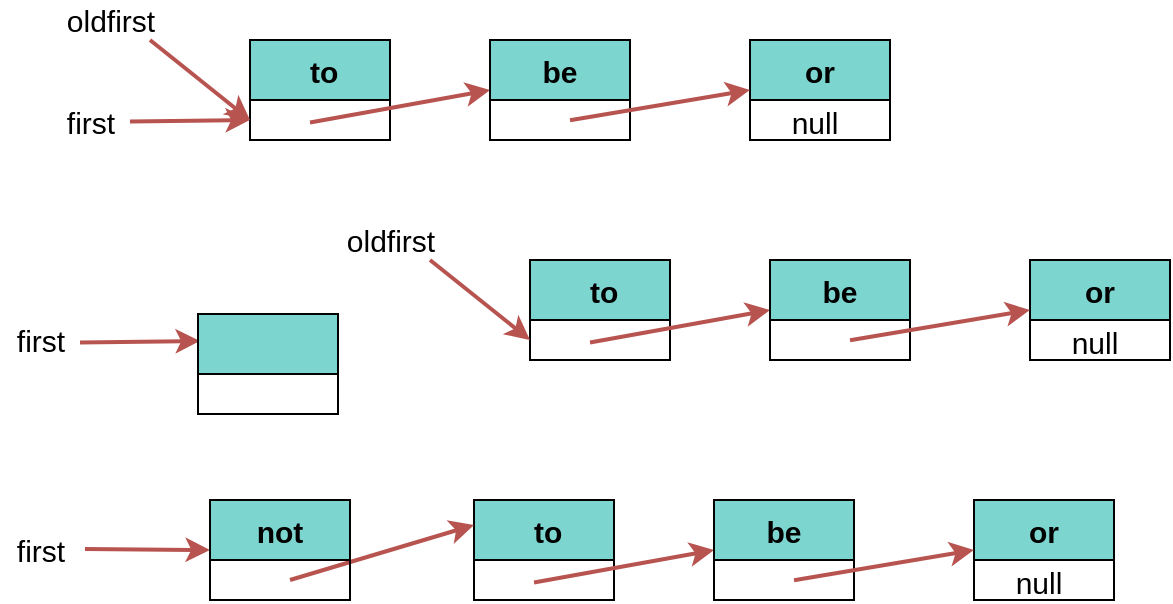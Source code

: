 <mxfile>
    <diagram id="QPALop0nL6Ty0_u11_fc" name="第 1 页">
        <mxGraphModel dx="973" dy="499" grid="1" gridSize="10" guides="1" tooltips="1" connect="1" arrows="1" fold="1" page="1" pageScale="1" pageWidth="1169" pageHeight="827" math="0" shadow="0">
            <root>
                <mxCell id="0"/>
                <mxCell id="1" parent="0"/>
                <mxCell id="3" value=" to" style="swimlane;fillColor=#7cd6cf;fontColor=#000000;startSize=30;fontSize=15;" vertex="1" parent="1">
                    <mxGeometry x="200" y="120" width="70" height="50" as="geometry"/>
                </mxCell>
                <mxCell id="12" value="" style="endArrow=classic;html=1;fontSize=15;fontColor=#000000;gradientColor=#ea6b66;fillColor=#f8cecc;strokeColor=#b85450;strokeWidth=2;entryX=0;entryY=0.5;entryDx=0;entryDy=0;" edge="1" parent="3" target="4">
                    <mxGeometry width="50" height="50" relative="1" as="geometry">
                        <mxPoint x="30" y="41.25" as="sourcePoint"/>
                        <mxPoint x="90" y="40.5" as="targetPoint"/>
                    </mxGeometry>
                </mxCell>
                <mxCell id="4" value="be" style="swimlane;fillColor=#7cd6cf;fontColor=#000000;startSize=30;fontSize=15;" vertex="1" parent="1">
                    <mxGeometry x="320" y="120" width="70" height="50" as="geometry"/>
                </mxCell>
                <mxCell id="5" value="or" style="swimlane;fillColor=#7cd6cf;fontColor=#000000;startSize=30;fontSize=15;" vertex="1" parent="1">
                    <mxGeometry x="450" y="120" width="70" height="50" as="geometry"/>
                </mxCell>
                <mxCell id="6" value="null" style="text;html=1;align=center;verticalAlign=middle;resizable=0;points=[];autosize=1;fontSize=15;fontColor=#000000;" vertex="1" parent="1">
                    <mxGeometry x="462" y="151" width="40" height="20" as="geometry"/>
                </mxCell>
                <mxCell id="7" value="first" style="text;html=1;align=center;verticalAlign=middle;resizable=0;points=[];autosize=1;fontSize=15;fontColor=#000000;" vertex="1" parent="1">
                    <mxGeometry x="100" y="151" width="40" height="20" as="geometry"/>
                </mxCell>
                <mxCell id="8" value="oldfirst" style="text;html=1;align=center;verticalAlign=middle;resizable=0;points=[];autosize=1;fontSize=15;fontColor=#000000;" vertex="1" parent="1">
                    <mxGeometry x="100" y="100" width="60" height="20" as="geometry"/>
                </mxCell>
                <mxCell id="9" value="" style="endArrow=classic;html=1;fontSize=15;fontColor=#000000;gradientColor=#ea6b66;fillColor=#f8cecc;strokeColor=#b85450;strokeWidth=2;" edge="1" parent="1" source="7">
                    <mxGeometry width="50" height="50" relative="1" as="geometry">
                        <mxPoint x="140" y="160" as="sourcePoint"/>
                        <mxPoint x="200" y="160" as="targetPoint"/>
                    </mxGeometry>
                </mxCell>
                <mxCell id="11" value="" style="endArrow=classic;html=1;fontSize=15;fontColor=#000000;gradientColor=#ea6b66;fillColor=#f8cecc;strokeColor=#b85450;strokeWidth=2;" edge="1" parent="1">
                    <mxGeometry width="50" height="50" relative="1" as="geometry">
                        <mxPoint x="150" y="120" as="sourcePoint"/>
                        <mxPoint x="200" y="160" as="targetPoint"/>
                    </mxGeometry>
                </mxCell>
                <mxCell id="13" value="" style="endArrow=classic;html=1;fontSize=15;fontColor=#000000;gradientColor=#ea6b66;fillColor=#f8cecc;strokeColor=#b85450;strokeWidth=2;entryX=0;entryY=0.5;entryDx=0;entryDy=0;" edge="1" parent="1" target="5">
                    <mxGeometry width="50" height="50" relative="1" as="geometry">
                        <mxPoint x="360" y="160.13" as="sourcePoint"/>
                        <mxPoint x="450" y="143.88" as="targetPoint"/>
                    </mxGeometry>
                </mxCell>
                <mxCell id="14" value=" to" style="swimlane;fillColor=#7cd6cf;fontColor=#000000;startSize=30;fontSize=15;" vertex="1" parent="1">
                    <mxGeometry x="340" y="230" width="70" height="50" as="geometry"/>
                </mxCell>
                <mxCell id="15" value="" style="endArrow=classic;html=1;fontSize=15;fontColor=#000000;gradientColor=#ea6b66;fillColor=#f8cecc;strokeColor=#b85450;strokeWidth=2;entryX=0;entryY=0.5;entryDx=0;entryDy=0;" edge="1" parent="14" target="16">
                    <mxGeometry width="50" height="50" relative="1" as="geometry">
                        <mxPoint x="30" y="41.25" as="sourcePoint"/>
                        <mxPoint x="90" y="40.5" as="targetPoint"/>
                    </mxGeometry>
                </mxCell>
                <mxCell id="16" value="be" style="swimlane;fillColor=#7cd6cf;fontColor=#000000;startSize=30;fontSize=15;" vertex="1" parent="1">
                    <mxGeometry x="460" y="230" width="70" height="50" as="geometry"/>
                </mxCell>
                <mxCell id="17" value="or" style="swimlane;fillColor=#7cd6cf;fontColor=#000000;startSize=30;fontSize=15;" vertex="1" parent="1">
                    <mxGeometry x="590" y="230" width="70" height="50" as="geometry"/>
                </mxCell>
                <mxCell id="18" value="null" style="text;html=1;align=center;verticalAlign=middle;resizable=0;points=[];autosize=1;fontSize=15;fontColor=#000000;" vertex="1" parent="1">
                    <mxGeometry x="602" y="261" width="40" height="20" as="geometry"/>
                </mxCell>
                <mxCell id="19" value="first" style="text;html=1;align=center;verticalAlign=middle;resizable=0;points=[];autosize=1;fontSize=15;fontColor=#000000;" vertex="1" parent="1">
                    <mxGeometry x="75" y="260" width="40" height="20" as="geometry"/>
                </mxCell>
                <mxCell id="20" value="oldfirst" style="text;html=1;align=center;verticalAlign=middle;resizable=0;points=[];autosize=1;fontSize=15;fontColor=#000000;" vertex="1" parent="1">
                    <mxGeometry x="240" y="210" width="60" height="20" as="geometry"/>
                </mxCell>
                <mxCell id="22" value="" style="endArrow=classic;html=1;fontSize=15;fontColor=#000000;gradientColor=#ea6b66;fillColor=#f8cecc;strokeColor=#b85450;strokeWidth=2;" edge="1" parent="1">
                    <mxGeometry width="50" height="50" relative="1" as="geometry">
                        <mxPoint x="290" y="230" as="sourcePoint"/>
                        <mxPoint x="340" y="270" as="targetPoint"/>
                    </mxGeometry>
                </mxCell>
                <mxCell id="23" value="" style="endArrow=classic;html=1;fontSize=15;fontColor=#000000;gradientColor=#ea6b66;fillColor=#f8cecc;strokeColor=#b85450;strokeWidth=2;entryX=0;entryY=0.5;entryDx=0;entryDy=0;" edge="1" parent="1" target="17">
                    <mxGeometry width="50" height="50" relative="1" as="geometry">
                        <mxPoint x="500" y="270.13" as="sourcePoint"/>
                        <mxPoint x="590" y="253.88" as="targetPoint"/>
                    </mxGeometry>
                </mxCell>
                <mxCell id="24" value="" style="endArrow=classic;html=1;fontSize=15;fontColor=#000000;gradientColor=#ea6b66;fillColor=#f8cecc;strokeColor=#b85450;strokeWidth=2;" edge="1" parent="1">
                    <mxGeometry width="50" height="50" relative="1" as="geometry">
                        <mxPoint x="115" y="271.25" as="sourcePoint"/>
                        <mxPoint x="175" y="270.5" as="targetPoint"/>
                    </mxGeometry>
                </mxCell>
                <mxCell id="25" value="" style="swimlane;fillColor=#7cd6cf;fontColor=#000000;startSize=30;fontSize=15;" vertex="1" parent="1">
                    <mxGeometry x="174" y="257" width="70" height="50" as="geometry"/>
                </mxCell>
                <mxCell id="27" value=" to" style="swimlane;fillColor=#7cd6cf;fontColor=#000000;startSize=30;fontSize=15;" vertex="1" parent="1">
                    <mxGeometry x="312" y="350" width="70" height="50" as="geometry"/>
                </mxCell>
                <mxCell id="28" value="" style="endArrow=classic;html=1;fontSize=15;fontColor=#000000;gradientColor=#ea6b66;fillColor=#f8cecc;strokeColor=#b85450;strokeWidth=2;entryX=0;entryY=0.5;entryDx=0;entryDy=0;" edge="1" parent="27" target="29">
                    <mxGeometry width="50" height="50" relative="1" as="geometry">
                        <mxPoint x="30" y="41.25" as="sourcePoint"/>
                        <mxPoint x="90" y="40.5" as="targetPoint"/>
                    </mxGeometry>
                </mxCell>
                <mxCell id="29" value="be" style="swimlane;fillColor=#7cd6cf;fontColor=#000000;startSize=30;fontSize=15;" vertex="1" parent="1">
                    <mxGeometry x="432" y="350" width="70" height="50" as="geometry"/>
                </mxCell>
                <mxCell id="30" value="or" style="swimlane;fillColor=#7cd6cf;fontColor=#000000;startSize=30;fontSize=15;" vertex="1" parent="1">
                    <mxGeometry x="562" y="350" width="70" height="50" as="geometry"/>
                </mxCell>
                <mxCell id="31" value="null" style="text;html=1;align=center;verticalAlign=middle;resizable=0;points=[];autosize=1;fontSize=15;fontColor=#000000;" vertex="1" parent="1">
                    <mxGeometry x="574" y="381" width="40" height="20" as="geometry"/>
                </mxCell>
                <mxCell id="32" value="first" style="text;html=1;align=center;verticalAlign=middle;resizable=0;points=[];autosize=1;fontSize=15;fontColor=#000000;" vertex="1" parent="1">
                    <mxGeometry x="75" y="365" width="40" height="20" as="geometry"/>
                </mxCell>
                <mxCell id="34" value="" style="endArrow=classic;html=1;fontSize=15;fontColor=#000000;gradientColor=#ea6b66;fillColor=#f8cecc;strokeColor=#b85450;strokeWidth=2;entryX=0;entryY=0.25;entryDx=0;entryDy=0;" edge="1" parent="1" target="27">
                    <mxGeometry width="50" height="50" relative="1" as="geometry">
                        <mxPoint x="220" y="390" as="sourcePoint"/>
                        <mxPoint x="340" y="390" as="targetPoint"/>
                    </mxGeometry>
                </mxCell>
                <mxCell id="35" value="" style="endArrow=classic;html=1;fontSize=15;fontColor=#000000;gradientColor=#ea6b66;fillColor=#f8cecc;strokeColor=#b85450;strokeWidth=2;entryX=0;entryY=0.5;entryDx=0;entryDy=0;" edge="1" parent="1" target="30">
                    <mxGeometry width="50" height="50" relative="1" as="geometry">
                        <mxPoint x="472" y="390.13" as="sourcePoint"/>
                        <mxPoint x="562" y="373.88" as="targetPoint"/>
                    </mxGeometry>
                </mxCell>
                <mxCell id="36" value="" style="endArrow=classic;html=1;fontSize=15;fontColor=#000000;gradientColor=#ea6b66;fillColor=#f8cecc;strokeColor=#b85450;strokeWidth=2;entryX=0;entryY=0.5;entryDx=0;entryDy=0;exitX=1.062;exitY=0.477;exitDx=0;exitDy=0;exitPerimeter=0;" edge="1" parent="1" source="32" target="37">
                    <mxGeometry width="50" height="50" relative="1" as="geometry">
                        <mxPoint x="115" y="391.25" as="sourcePoint"/>
                        <mxPoint x="175" y="390.5" as="targetPoint"/>
                    </mxGeometry>
                </mxCell>
                <mxCell id="37" value="not" style="swimlane;fillColor=#7cd6cf;fontColor=#000000;startSize=30;fontSize=15;" vertex="1" parent="1">
                    <mxGeometry x="180" y="350" width="70" height="50" as="geometry"/>
                </mxCell>
            </root>
        </mxGraphModel>
    </diagram>
    <diagram name="第 2 页" id="3UYlPIT7I2TB9PNyq84p">
        <mxGraphModel dx="973" dy="499" grid="1" gridSize="10" guides="1" tooltips="1" connect="1" arrows="1" fold="1" page="1" pageScale="1" pageWidth="1169" pageHeight="827" math="0" shadow="0">
            <root>
                <mxCell id="CIh1_JPoJijUl0gB3AhO-0"/>
                <mxCell id="CIh1_JPoJijUl0gB3AhO-1" parent="CIh1_JPoJijUl0gB3AhO-0"/>
                <mxCell id="CIh1_JPoJijUl0gB3AhO-2" value=" to" style="swimlane;fillColor=#7cd6cf;fontColor=#000000;startSize=30;fontSize=15;" vertex="1" parent="CIh1_JPoJijUl0gB3AhO-1">
                    <mxGeometry x="200" y="120" width="70" height="50" as="geometry"/>
                </mxCell>
                <mxCell id="CIh1_JPoJijUl0gB3AhO-3" value="" style="endArrow=classic;html=1;fontSize=15;fontColor=#000000;gradientColor=#ea6b66;fillColor=#f8cecc;strokeColor=#b85450;strokeWidth=2;entryX=0;entryY=0.5;entryDx=0;entryDy=0;" edge="1" parent="CIh1_JPoJijUl0gB3AhO-2" target="CIh1_JPoJijUl0gB3AhO-4">
                    <mxGeometry width="50" height="50" relative="1" as="geometry">
                        <mxPoint x="30" y="41.25" as="sourcePoint"/>
                        <mxPoint x="90" y="40.5" as="targetPoint"/>
                    </mxGeometry>
                </mxCell>
                <mxCell id="CIh1_JPoJijUl0gB3AhO-4" value="be" style="swimlane;fillColor=#7cd6cf;fontColor=#000000;startSize=30;fontSize=15;" vertex="1" parent="CIh1_JPoJijUl0gB3AhO-1">
                    <mxGeometry x="320" y="120" width="70" height="50" as="geometry"/>
                </mxCell>
                <mxCell id="CIh1_JPoJijUl0gB3AhO-5" value="or" style="swimlane;fillColor=#7cd6cf;fontColor=#000000;startSize=30;fontSize=15;" vertex="1" parent="CIh1_JPoJijUl0gB3AhO-1">
                    <mxGeometry x="450" y="120" width="70" height="50" as="geometry"/>
                </mxCell>
                <mxCell id="CIh1_JPoJijUl0gB3AhO-6" value="null" style="text;html=1;align=center;verticalAlign=middle;resizable=0;points=[];autosize=1;fontSize=15;fontColor=#000000;" vertex="1" parent="CIh1_JPoJijUl0gB3AhO-1">
                    <mxGeometry x="462" y="151" width="40" height="20" as="geometry"/>
                </mxCell>
                <mxCell id="CIh1_JPoJijUl0gB3AhO-7" value="first" style="text;html=1;align=center;verticalAlign=middle;resizable=0;points=[];autosize=1;fontSize=15;fontColor=#000000;" vertex="1" parent="CIh1_JPoJijUl0gB3AhO-1">
                    <mxGeometry x="100" y="151" width="40" height="20" as="geometry"/>
                </mxCell>
                <mxCell id="CIh1_JPoJijUl0gB3AhO-9" value="" style="endArrow=classic;html=1;fontSize=15;fontColor=#000000;gradientColor=#ea6b66;fillColor=#f8cecc;strokeColor=#b85450;strokeWidth=2;" edge="1" parent="CIh1_JPoJijUl0gB3AhO-1" source="CIh1_JPoJijUl0gB3AhO-7">
                    <mxGeometry width="50" height="50" relative="1" as="geometry">
                        <mxPoint x="140" y="160" as="sourcePoint"/>
                        <mxPoint x="200" y="160" as="targetPoint"/>
                    </mxGeometry>
                </mxCell>
                <mxCell id="CIh1_JPoJijUl0gB3AhO-11" value="" style="endArrow=classic;html=1;fontSize=15;fontColor=#000000;gradientColor=#ea6b66;fillColor=#f8cecc;strokeColor=#b85450;strokeWidth=2;entryX=0;entryY=0.5;entryDx=0;entryDy=0;" edge="1" parent="CIh1_JPoJijUl0gB3AhO-1" target="CIh1_JPoJijUl0gB3AhO-5">
                    <mxGeometry width="50" height="50" relative="1" as="geometry">
                        <mxPoint x="360" y="160.13" as="sourcePoint"/>
                        <mxPoint x="450" y="143.88" as="targetPoint"/>
                    </mxGeometry>
                </mxCell>
                <mxCell id="CIh1_JPoJijUl0gB3AhO-33" value=" to" style="swimlane;fillColor=#e1d5e7;startSize=30;fontSize=15;strokeColor=#9673a6;fontColor=#000000;" vertex="1" parent="CIh1_JPoJijUl0gB3AhO-1">
                    <mxGeometry x="200" y="210" width="70" height="50" as="geometry"/>
                </mxCell>
                <mxCell id="CIh1_JPoJijUl0gB3AhO-34" value="" style="endArrow=classic;html=1;fontSize=15;fontColor=#000000;gradientColor=#ea6b66;fillColor=#f8cecc;strokeWidth=2;entryX=0;entryY=0.5;entryDx=0;entryDy=0;strokeColor=#CCCCCC;" edge="1" parent="CIh1_JPoJijUl0gB3AhO-33" target="CIh1_JPoJijUl0gB3AhO-35">
                    <mxGeometry width="50" height="50" relative="1" as="geometry">
                        <mxPoint x="30" y="41.25" as="sourcePoint"/>
                        <mxPoint x="90" y="40.5" as="targetPoint"/>
                    </mxGeometry>
                </mxCell>
                <mxCell id="CIh1_JPoJijUl0gB3AhO-35" value="be" style="swimlane;fillColor=#7cd6cf;fontColor=#000000;startSize=30;fontSize=15;" vertex="1" parent="CIh1_JPoJijUl0gB3AhO-1">
                    <mxGeometry x="320" y="210" width="70" height="50" as="geometry"/>
                </mxCell>
                <mxCell id="CIh1_JPoJijUl0gB3AhO-36" value="or" style="swimlane;fillColor=#7cd6cf;fontColor=#000000;startSize=30;fontSize=15;" vertex="1" parent="CIh1_JPoJijUl0gB3AhO-1">
                    <mxGeometry x="450" y="210" width="70" height="50" as="geometry"/>
                </mxCell>
                <mxCell id="CIh1_JPoJijUl0gB3AhO-37" value="null" style="text;html=1;align=center;verticalAlign=middle;resizable=0;points=[];autosize=1;fontSize=15;fontColor=#000000;" vertex="1" parent="CIh1_JPoJijUl0gB3AhO-1">
                    <mxGeometry x="462" y="241" width="40" height="20" as="geometry"/>
                </mxCell>
                <mxCell id="CIh1_JPoJijUl0gB3AhO-38" value="first" style="text;html=1;align=center;verticalAlign=middle;resizable=0;points=[];autosize=1;fontSize=15;fontColor=#000000;" vertex="1" parent="CIh1_JPoJijUl0gB3AhO-1">
                    <mxGeometry x="100" y="241" width="40" height="20" as="geometry"/>
                </mxCell>
                <mxCell id="CIh1_JPoJijUl0gB3AhO-39" value="" style="endArrow=classic;html=1;fontSize=15;fontColor=#000000;gradientColor=#ea6b66;fillColor=#f8cecc;strokeColor=#b85450;strokeWidth=2;entryX=0;entryY=0.5;entryDx=0;entryDy=0;" edge="1" parent="CIh1_JPoJijUl0gB3AhO-1" source="CIh1_JPoJijUl0gB3AhO-38" target="CIh1_JPoJijUl0gB3AhO-35">
                    <mxGeometry width="50" height="50" relative="1" as="geometry">
                        <mxPoint x="140" y="250" as="sourcePoint"/>
                        <mxPoint x="200" y="250" as="targetPoint"/>
                    </mxGeometry>
                </mxCell>
                <mxCell id="CIh1_JPoJijUl0gB3AhO-40" value="" style="endArrow=classic;html=1;fontSize=15;fontColor=#000000;gradientColor=#ea6b66;fillColor=#f8cecc;strokeColor=#b85450;strokeWidth=2;entryX=0;entryY=0.5;entryDx=0;entryDy=0;" edge="1" parent="CIh1_JPoJijUl0gB3AhO-1" target="CIh1_JPoJijUl0gB3AhO-36">
                    <mxGeometry width="50" height="50" relative="1" as="geometry">
                        <mxPoint x="360" y="250.13" as="sourcePoint"/>
                        <mxPoint x="450" y="233.88" as="targetPoint"/>
                    </mxGeometry>
                </mxCell>
            </root>
        </mxGraphModel>
    </diagram>
    <diagram name="第 3 页" id="FNIa38ZkO9NpYN_7CF2g">
        <mxGraphModel dx="973" dy="499" grid="1" gridSize="10" guides="1" tooltips="1" connect="1" arrows="1" fold="1" page="1" pageScale="1" pageWidth="1169" pageHeight="827" math="0" shadow="0">
            <root>
                <mxCell id="BKhqqBYb4dWHDMiC_eZC-0"/>
                <mxCell id="BKhqqBYb4dWHDMiC_eZC-1" parent="BKhqqBYb4dWHDMiC_eZC-0"/>
                <mxCell id="BKhqqBYb4dWHDMiC_eZC-2" value=" to" style="swimlane;fillColor=#7cd6cf;fontColor=#000000;startSize=30;fontSize=15;" vertex="1" parent="BKhqqBYb4dWHDMiC_eZC-1">
                    <mxGeometry x="200" y="108" width="70" height="50" as="geometry"/>
                </mxCell>
                <mxCell id="BKhqqBYb4dWHDMiC_eZC-3" value="" style="endArrow=classic;html=1;fontSize=15;fontColor=#000000;gradientColor=#ea6b66;fillColor=#f8cecc;strokeColor=#b85450;strokeWidth=2;entryX=0;entryY=0.5;entryDx=0;entryDy=0;" edge="1" parent="BKhqqBYb4dWHDMiC_eZC-2" target="BKhqqBYb4dWHDMiC_eZC-4">
                    <mxGeometry width="50" height="50" relative="1" as="geometry">
                        <mxPoint x="30" y="41.25" as="sourcePoint"/>
                        <mxPoint x="90" y="40.5" as="targetPoint"/>
                    </mxGeometry>
                </mxCell>
                <mxCell id="BKhqqBYb4dWHDMiC_eZC-4" value="be" style="swimlane;fillColor=#7cd6cf;fontColor=#000000;startSize=30;fontSize=15;" vertex="1" parent="BKhqqBYb4dWHDMiC_eZC-1">
                    <mxGeometry x="320" y="108" width="70" height="50" as="geometry"/>
                </mxCell>
                <mxCell id="BKhqqBYb4dWHDMiC_eZC-5" value="or" style="swimlane;fillColor=#7cd6cf;fontColor=#000000;startSize=30;fontSize=15;" vertex="1" parent="BKhqqBYb4dWHDMiC_eZC-1">
                    <mxGeometry x="450" y="108" width="70" height="50" as="geometry"/>
                </mxCell>
                <mxCell id="BKhqqBYb4dWHDMiC_eZC-6" value="null" style="text;html=1;align=center;verticalAlign=middle;resizable=0;points=[];autosize=1;fontSize=15;fontColor=#000000;" vertex="1" parent="BKhqqBYb4dWHDMiC_eZC-1">
                    <mxGeometry x="462" y="139" width="40" height="20" as="geometry"/>
                </mxCell>
                <mxCell id="BKhqqBYb4dWHDMiC_eZC-7" value="first" style="text;html=1;align=center;verticalAlign=middle;resizable=0;points=[];autosize=1;fontSize=15;fontColor=#000000;" vertex="1" parent="BKhqqBYb4dWHDMiC_eZC-1">
                    <mxGeometry x="100" y="139" width="40" height="20" as="geometry"/>
                </mxCell>
                <mxCell id="BKhqqBYb4dWHDMiC_eZC-8" value="" style="endArrow=classic;html=1;fontSize=15;fontColor=#000000;gradientColor=#ea6b66;fillColor=#f8cecc;strokeColor=#b85450;strokeWidth=2;" edge="1" parent="BKhqqBYb4dWHDMiC_eZC-1" source="BKhqqBYb4dWHDMiC_eZC-7">
                    <mxGeometry width="50" height="50" relative="1" as="geometry">
                        <mxPoint x="140" y="148" as="sourcePoint"/>
                        <mxPoint x="200" y="148" as="targetPoint"/>
                    </mxGeometry>
                </mxCell>
                <mxCell id="BKhqqBYb4dWHDMiC_eZC-9" value="" style="endArrow=classic;html=1;fontSize=15;fontColor=#000000;gradientColor=#ea6b66;fillColor=#f8cecc;strokeColor=#b85450;strokeWidth=2;entryX=0;entryY=0.5;entryDx=0;entryDy=0;" edge="1" parent="BKhqqBYb4dWHDMiC_eZC-1" target="BKhqqBYb4dWHDMiC_eZC-5">
                    <mxGeometry width="50" height="50" relative="1" as="geometry">
                        <mxPoint x="360" y="148.13" as="sourcePoint"/>
                        <mxPoint x="450" y="131.88" as="targetPoint"/>
                    </mxGeometry>
                </mxCell>
                <mxCell id="BKhqqBYb4dWHDMiC_eZC-18" value="last" style="text;html=1;align=center;verticalAlign=middle;resizable=0;points=[];autosize=1;fontSize=15;fontColor=#000000;" vertex="1" parent="BKhqqBYb4dWHDMiC_eZC-1">
                    <mxGeometry x="370" y="78" width="40" height="20" as="geometry"/>
                </mxCell>
                <mxCell id="BKhqqBYb4dWHDMiC_eZC-19" value="oldlast" style="text;html=1;align=center;verticalAlign=middle;resizable=0;points=[];autosize=1;fontSize=15;fontColor=#000000;" vertex="1" parent="BKhqqBYb4dWHDMiC_eZC-1">
                    <mxGeometry x="390" y="48" width="60" height="20" as="geometry"/>
                </mxCell>
                <mxCell id="BKhqqBYb4dWHDMiC_eZC-20" value="" style="endArrow=classic;html=1;fontSize=15;fontColor=#000000;gradientColor=#ea6b66;fillColor=#f8cecc;strokeColor=#b85450;strokeWidth=2;" edge="1" parent="BKhqqBYb4dWHDMiC_eZC-1" source="BKhqqBYb4dWHDMiC_eZC-18">
                    <mxGeometry width="50" height="50" relative="1" as="geometry">
                        <mxPoint x="150" y="158.75" as="sourcePoint"/>
                        <mxPoint x="450" y="128" as="targetPoint"/>
                    </mxGeometry>
                </mxCell>
                <mxCell id="BKhqqBYb4dWHDMiC_eZC-21" value="" style="endArrow=classic;html=1;fontSize=15;fontColor=#000000;gradientColor=#ea6b66;fillColor=#f8cecc;strokeColor=#b85450;strokeWidth=2;entryX=0;entryY=0.5;entryDx=0;entryDy=0;exitX=0.367;exitY=1;exitDx=0;exitDy=0;exitPerimeter=0;" edge="1" parent="BKhqqBYb4dWHDMiC_eZC-1" source="BKhqqBYb4dWHDMiC_eZC-19" target="BKhqqBYb4dWHDMiC_eZC-5">
                    <mxGeometry width="50" height="50" relative="1" as="geometry">
                        <mxPoint x="412" y="108" as="sourcePoint"/>
                        <mxPoint x="460" y="148" as="targetPoint"/>
                    </mxGeometry>
                </mxCell>
                <mxCell id="BKhqqBYb4dWHDMiC_eZC-22" value=" to" style="swimlane;fillColor=#7cd6cf;fontColor=#000000;startSize=30;fontSize=15;" vertex="1" parent="BKhqqBYb4dWHDMiC_eZC-1">
                    <mxGeometry x="200" y="211" width="70" height="50" as="geometry"/>
                </mxCell>
                <mxCell id="BKhqqBYb4dWHDMiC_eZC-23" value="" style="endArrow=classic;html=1;fontSize=15;fontColor=#000000;gradientColor=#ea6b66;fillColor=#f8cecc;strokeColor=#b85450;strokeWidth=2;entryX=0;entryY=0.5;entryDx=0;entryDy=0;" edge="1" parent="BKhqqBYb4dWHDMiC_eZC-22" target="BKhqqBYb4dWHDMiC_eZC-24">
                    <mxGeometry width="50" height="50" relative="1" as="geometry">
                        <mxPoint x="30" y="41.25" as="sourcePoint"/>
                        <mxPoint x="90" y="40.5" as="targetPoint"/>
                    </mxGeometry>
                </mxCell>
                <mxCell id="BKhqqBYb4dWHDMiC_eZC-24" value="be" style="swimlane;fillColor=#7cd6cf;fontColor=#000000;startSize=30;fontSize=15;" vertex="1" parent="BKhqqBYb4dWHDMiC_eZC-1">
                    <mxGeometry x="320" y="211" width="70" height="50" as="geometry"/>
                </mxCell>
                <mxCell id="BKhqqBYb4dWHDMiC_eZC-25" value="or" style="swimlane;fillColor=#7cd6cf;fontColor=#000000;startSize=30;fontSize=15;" vertex="1" parent="BKhqqBYb4dWHDMiC_eZC-1">
                    <mxGeometry x="450" y="211" width="70" height="50" as="geometry"/>
                </mxCell>
                <mxCell id="BKhqqBYb4dWHDMiC_eZC-26" value="null" style="text;html=1;align=center;verticalAlign=middle;resizable=0;points=[];autosize=1;fontSize=15;fontColor=#000000;" vertex="1" parent="BKhqqBYb4dWHDMiC_eZC-1">
                    <mxGeometry x="462" y="242" width="40" height="20" as="geometry"/>
                </mxCell>
                <mxCell id="BKhqqBYb4dWHDMiC_eZC-27" value="first" style="text;html=1;align=center;verticalAlign=middle;resizable=0;points=[];autosize=1;fontSize=15;fontColor=#000000;" vertex="1" parent="BKhqqBYb4dWHDMiC_eZC-1">
                    <mxGeometry x="100" y="242" width="40" height="20" as="geometry"/>
                </mxCell>
                <mxCell id="BKhqqBYb4dWHDMiC_eZC-28" value="" style="endArrow=classic;html=1;fontSize=15;fontColor=#000000;gradientColor=#ea6b66;fillColor=#f8cecc;strokeColor=#b85450;strokeWidth=2;" edge="1" parent="BKhqqBYb4dWHDMiC_eZC-1" source="BKhqqBYb4dWHDMiC_eZC-27">
                    <mxGeometry width="50" height="50" relative="1" as="geometry">
                        <mxPoint x="140" y="251" as="sourcePoint"/>
                        <mxPoint x="200" y="251" as="targetPoint"/>
                    </mxGeometry>
                </mxCell>
                <mxCell id="BKhqqBYb4dWHDMiC_eZC-29" value="" style="endArrow=classic;html=1;fontSize=15;fontColor=#000000;gradientColor=#ea6b66;fillColor=#f8cecc;strokeColor=#b85450;strokeWidth=2;entryX=0;entryY=0.5;entryDx=0;entryDy=0;" edge="1" parent="BKhqqBYb4dWHDMiC_eZC-1" target="BKhqqBYb4dWHDMiC_eZC-25">
                    <mxGeometry width="50" height="50" relative="1" as="geometry">
                        <mxPoint x="360" y="251.13" as="sourcePoint"/>
                        <mxPoint x="450" y="234.88" as="targetPoint"/>
                    </mxGeometry>
                </mxCell>
                <mxCell id="BKhqqBYb4dWHDMiC_eZC-30" value="last" style="text;html=1;align=center;verticalAlign=middle;resizable=0;points=[];autosize=1;fontSize=15;fontColor=#000000;" vertex="1" parent="BKhqqBYb4dWHDMiC_eZC-1">
                    <mxGeometry x="510" y="181" width="40" height="20" as="geometry"/>
                </mxCell>
                <mxCell id="BKhqqBYb4dWHDMiC_eZC-31" value="oldlast" style="text;html=1;align=center;verticalAlign=middle;resizable=0;points=[];autosize=1;fontSize=15;fontColor=#000000;" vertex="1" parent="BKhqqBYb4dWHDMiC_eZC-1">
                    <mxGeometry x="390" y="181" width="60" height="20" as="geometry"/>
                </mxCell>
                <mxCell id="BKhqqBYb4dWHDMiC_eZC-32" value="" style="endArrow=classic;html=1;fontSize=15;fontColor=#000000;gradientColor=#ea6b66;fillColor=#f8cecc;strokeColor=#b85450;strokeWidth=2;entryX=0;entryY=0.5;entryDx=0;entryDy=0;" edge="1" parent="BKhqqBYb4dWHDMiC_eZC-1" source="BKhqqBYb4dWHDMiC_eZC-30" target="BKhqqBYb4dWHDMiC_eZC-34">
                    <mxGeometry width="50" height="50" relative="1" as="geometry">
                        <mxPoint x="150" y="261.75" as="sourcePoint"/>
                        <mxPoint x="450" y="231" as="targetPoint"/>
                    </mxGeometry>
                </mxCell>
                <mxCell id="BKhqqBYb4dWHDMiC_eZC-33" value="" style="endArrow=classic;html=1;fontSize=15;fontColor=#000000;gradientColor=#ea6b66;fillColor=#f8cecc;strokeColor=#b85450;strokeWidth=2;entryX=0;entryY=0.5;entryDx=0;entryDy=0;exitX=0.367;exitY=1;exitDx=0;exitDy=0;exitPerimeter=0;" edge="1" parent="BKhqqBYb4dWHDMiC_eZC-1" source="BKhqqBYb4dWHDMiC_eZC-31" target="BKhqqBYb4dWHDMiC_eZC-25">
                    <mxGeometry width="50" height="50" relative="1" as="geometry">
                        <mxPoint x="412" y="211" as="sourcePoint"/>
                        <mxPoint x="460" y="251" as="targetPoint"/>
                    </mxGeometry>
                </mxCell>
                <mxCell id="BKhqqBYb4dWHDMiC_eZC-34" value="not" style="swimlane;fillColor=#7cd6cf;fontColor=#000000;startSize=30;fontSize=15;" vertex="1" parent="BKhqqBYb4dWHDMiC_eZC-1">
                    <mxGeometry x="560" y="211" width="70" height="51" as="geometry"/>
                </mxCell>
                <mxCell id="BKhqqBYb4dWHDMiC_eZC-35" value="null" style="text;html=1;align=center;verticalAlign=middle;resizable=0;points=[];autosize=1;fontSize=15;fontColor=#000000;" vertex="1" parent="BKhqqBYb4dWHDMiC_eZC-34">
                    <mxGeometry x="15" y="31" width="40" height="20" as="geometry"/>
                </mxCell>
                <mxCell id="BKhqqBYb4dWHDMiC_eZC-36" value=" to" style="swimlane;fillColor=#7cd6cf;fontColor=#000000;startSize=30;fontSize=15;" vertex="1" parent="BKhqqBYb4dWHDMiC_eZC-1">
                    <mxGeometry x="200" y="310" width="70" height="50" as="geometry"/>
                </mxCell>
                <mxCell id="BKhqqBYb4dWHDMiC_eZC-37" value="" style="endArrow=classic;html=1;fontSize=15;fontColor=#000000;gradientColor=#ea6b66;fillColor=#f8cecc;strokeColor=#b85450;strokeWidth=2;entryX=0;entryY=0.5;entryDx=0;entryDy=0;" edge="1" parent="BKhqqBYb4dWHDMiC_eZC-36" target="BKhqqBYb4dWHDMiC_eZC-38">
                    <mxGeometry width="50" height="50" relative="1" as="geometry">
                        <mxPoint x="30" y="41.25" as="sourcePoint"/>
                        <mxPoint x="90" y="40.5" as="targetPoint"/>
                    </mxGeometry>
                </mxCell>
                <mxCell id="BKhqqBYb4dWHDMiC_eZC-38" value="be" style="swimlane;fillColor=#7cd6cf;fontColor=#000000;startSize=30;fontSize=15;" vertex="1" parent="BKhqqBYb4dWHDMiC_eZC-1">
                    <mxGeometry x="320" y="310" width="70" height="50" as="geometry"/>
                </mxCell>
                <mxCell id="BKhqqBYb4dWHDMiC_eZC-39" value="or" style="swimlane;fillColor=#7cd6cf;fontColor=#000000;startSize=30;fontSize=15;" vertex="1" parent="BKhqqBYb4dWHDMiC_eZC-1">
                    <mxGeometry x="450" y="310" width="70" height="50" as="geometry"/>
                </mxCell>
                <mxCell id="BKhqqBYb4dWHDMiC_eZC-41" value="first" style="text;html=1;align=center;verticalAlign=middle;resizable=0;points=[];autosize=1;fontSize=15;fontColor=#000000;" vertex="1" parent="BKhqqBYb4dWHDMiC_eZC-1">
                    <mxGeometry x="100" y="341" width="40" height="20" as="geometry"/>
                </mxCell>
                <mxCell id="BKhqqBYb4dWHDMiC_eZC-42" value="" style="endArrow=classic;html=1;fontSize=15;fontColor=#000000;gradientColor=#ea6b66;fillColor=#f8cecc;strokeColor=#b85450;strokeWidth=2;" edge="1" parent="BKhqqBYb4dWHDMiC_eZC-1" source="BKhqqBYb4dWHDMiC_eZC-41">
                    <mxGeometry width="50" height="50" relative="1" as="geometry">
                        <mxPoint x="140" y="350" as="sourcePoint"/>
                        <mxPoint x="200" y="350" as="targetPoint"/>
                    </mxGeometry>
                </mxCell>
                <mxCell id="BKhqqBYb4dWHDMiC_eZC-43" value="" style="endArrow=classic;html=1;fontSize=15;fontColor=#000000;gradientColor=#ea6b66;fillColor=#f8cecc;strokeColor=#b85450;strokeWidth=2;entryX=0;entryY=0.5;entryDx=0;entryDy=0;" edge="1" parent="BKhqqBYb4dWHDMiC_eZC-1" target="BKhqqBYb4dWHDMiC_eZC-39">
                    <mxGeometry width="50" height="50" relative="1" as="geometry">
                        <mxPoint x="360" y="350.13" as="sourcePoint"/>
                        <mxPoint x="450" y="333.88" as="targetPoint"/>
                    </mxGeometry>
                </mxCell>
                <mxCell id="BKhqqBYb4dWHDMiC_eZC-44" value="last" style="text;html=1;align=center;verticalAlign=middle;resizable=0;points=[];autosize=1;fontSize=15;fontColor=#000000;" vertex="1" parent="BKhqqBYb4dWHDMiC_eZC-1">
                    <mxGeometry x="510" y="280" width="40" height="20" as="geometry"/>
                </mxCell>
                <mxCell id="BKhqqBYb4dWHDMiC_eZC-45" value="oldlast" style="text;html=1;align=center;verticalAlign=middle;resizable=0;points=[];autosize=1;fontSize=15;fontColor=#000000;" vertex="1" parent="BKhqqBYb4dWHDMiC_eZC-1">
                    <mxGeometry x="390" y="280" width="60" height="20" as="geometry"/>
                </mxCell>
                <mxCell id="BKhqqBYb4dWHDMiC_eZC-46" value="" style="endArrow=classic;html=1;fontSize=15;fontColor=#000000;gradientColor=#ea6b66;fillColor=#f8cecc;strokeColor=#b85450;strokeWidth=2;entryX=0;entryY=0.5;entryDx=0;entryDy=0;" edge="1" parent="BKhqqBYb4dWHDMiC_eZC-1" source="BKhqqBYb4dWHDMiC_eZC-44" target="BKhqqBYb4dWHDMiC_eZC-48">
                    <mxGeometry width="50" height="50" relative="1" as="geometry">
                        <mxPoint x="150" y="360.75" as="sourcePoint"/>
                        <mxPoint x="450" y="330" as="targetPoint"/>
                    </mxGeometry>
                </mxCell>
                <mxCell id="BKhqqBYb4dWHDMiC_eZC-47" value="" style="endArrow=classic;html=1;fontSize=15;fontColor=#000000;gradientColor=#ea6b66;fillColor=#f8cecc;strokeColor=#b85450;strokeWidth=2;entryX=0;entryY=0.5;entryDx=0;entryDy=0;exitX=0.367;exitY=1;exitDx=0;exitDy=0;exitPerimeter=0;" edge="1" parent="BKhqqBYb4dWHDMiC_eZC-1" source="BKhqqBYb4dWHDMiC_eZC-45" target="BKhqqBYb4dWHDMiC_eZC-39">
                    <mxGeometry width="50" height="50" relative="1" as="geometry">
                        <mxPoint x="412" y="310" as="sourcePoint"/>
                        <mxPoint x="460" y="350" as="targetPoint"/>
                    </mxGeometry>
                </mxCell>
                <mxCell id="BKhqqBYb4dWHDMiC_eZC-48" value="not" style="swimlane;fillColor=#7cd6cf;fontColor=#000000;startSize=30;fontSize=15;" vertex="1" parent="BKhqqBYb4dWHDMiC_eZC-1">
                    <mxGeometry x="560" y="310" width="70" height="51" as="geometry"/>
                </mxCell>
                <mxCell id="BKhqqBYb4dWHDMiC_eZC-49" value="null" style="text;html=1;align=center;verticalAlign=middle;resizable=0;points=[];autosize=1;fontSize=15;fontColor=#000000;" vertex="1" parent="BKhqqBYb4dWHDMiC_eZC-48">
                    <mxGeometry x="15" y="31" width="40" height="20" as="geometry"/>
                </mxCell>
                <mxCell id="BKhqqBYb4dWHDMiC_eZC-50" value="" style="endArrow=classic;html=1;fontSize=15;fontColor=#000000;gradientColor=#ea6b66;fillColor=#f8cecc;strokeColor=#b85450;strokeWidth=2;entryX=0;entryY=0.5;entryDx=0;entryDy=0;" edge="1" parent="BKhqqBYb4dWHDMiC_eZC-1" target="BKhqqBYb4dWHDMiC_eZC-48">
                    <mxGeometry width="50" height="50" relative="1" as="geometry">
                        <mxPoint x="480" y="350" as="sourcePoint"/>
                        <mxPoint x="560" y="340" as="targetPoint"/>
                    </mxGeometry>
                </mxCell>
            </root>
        </mxGraphModel>
    </diagram>
</mxfile>